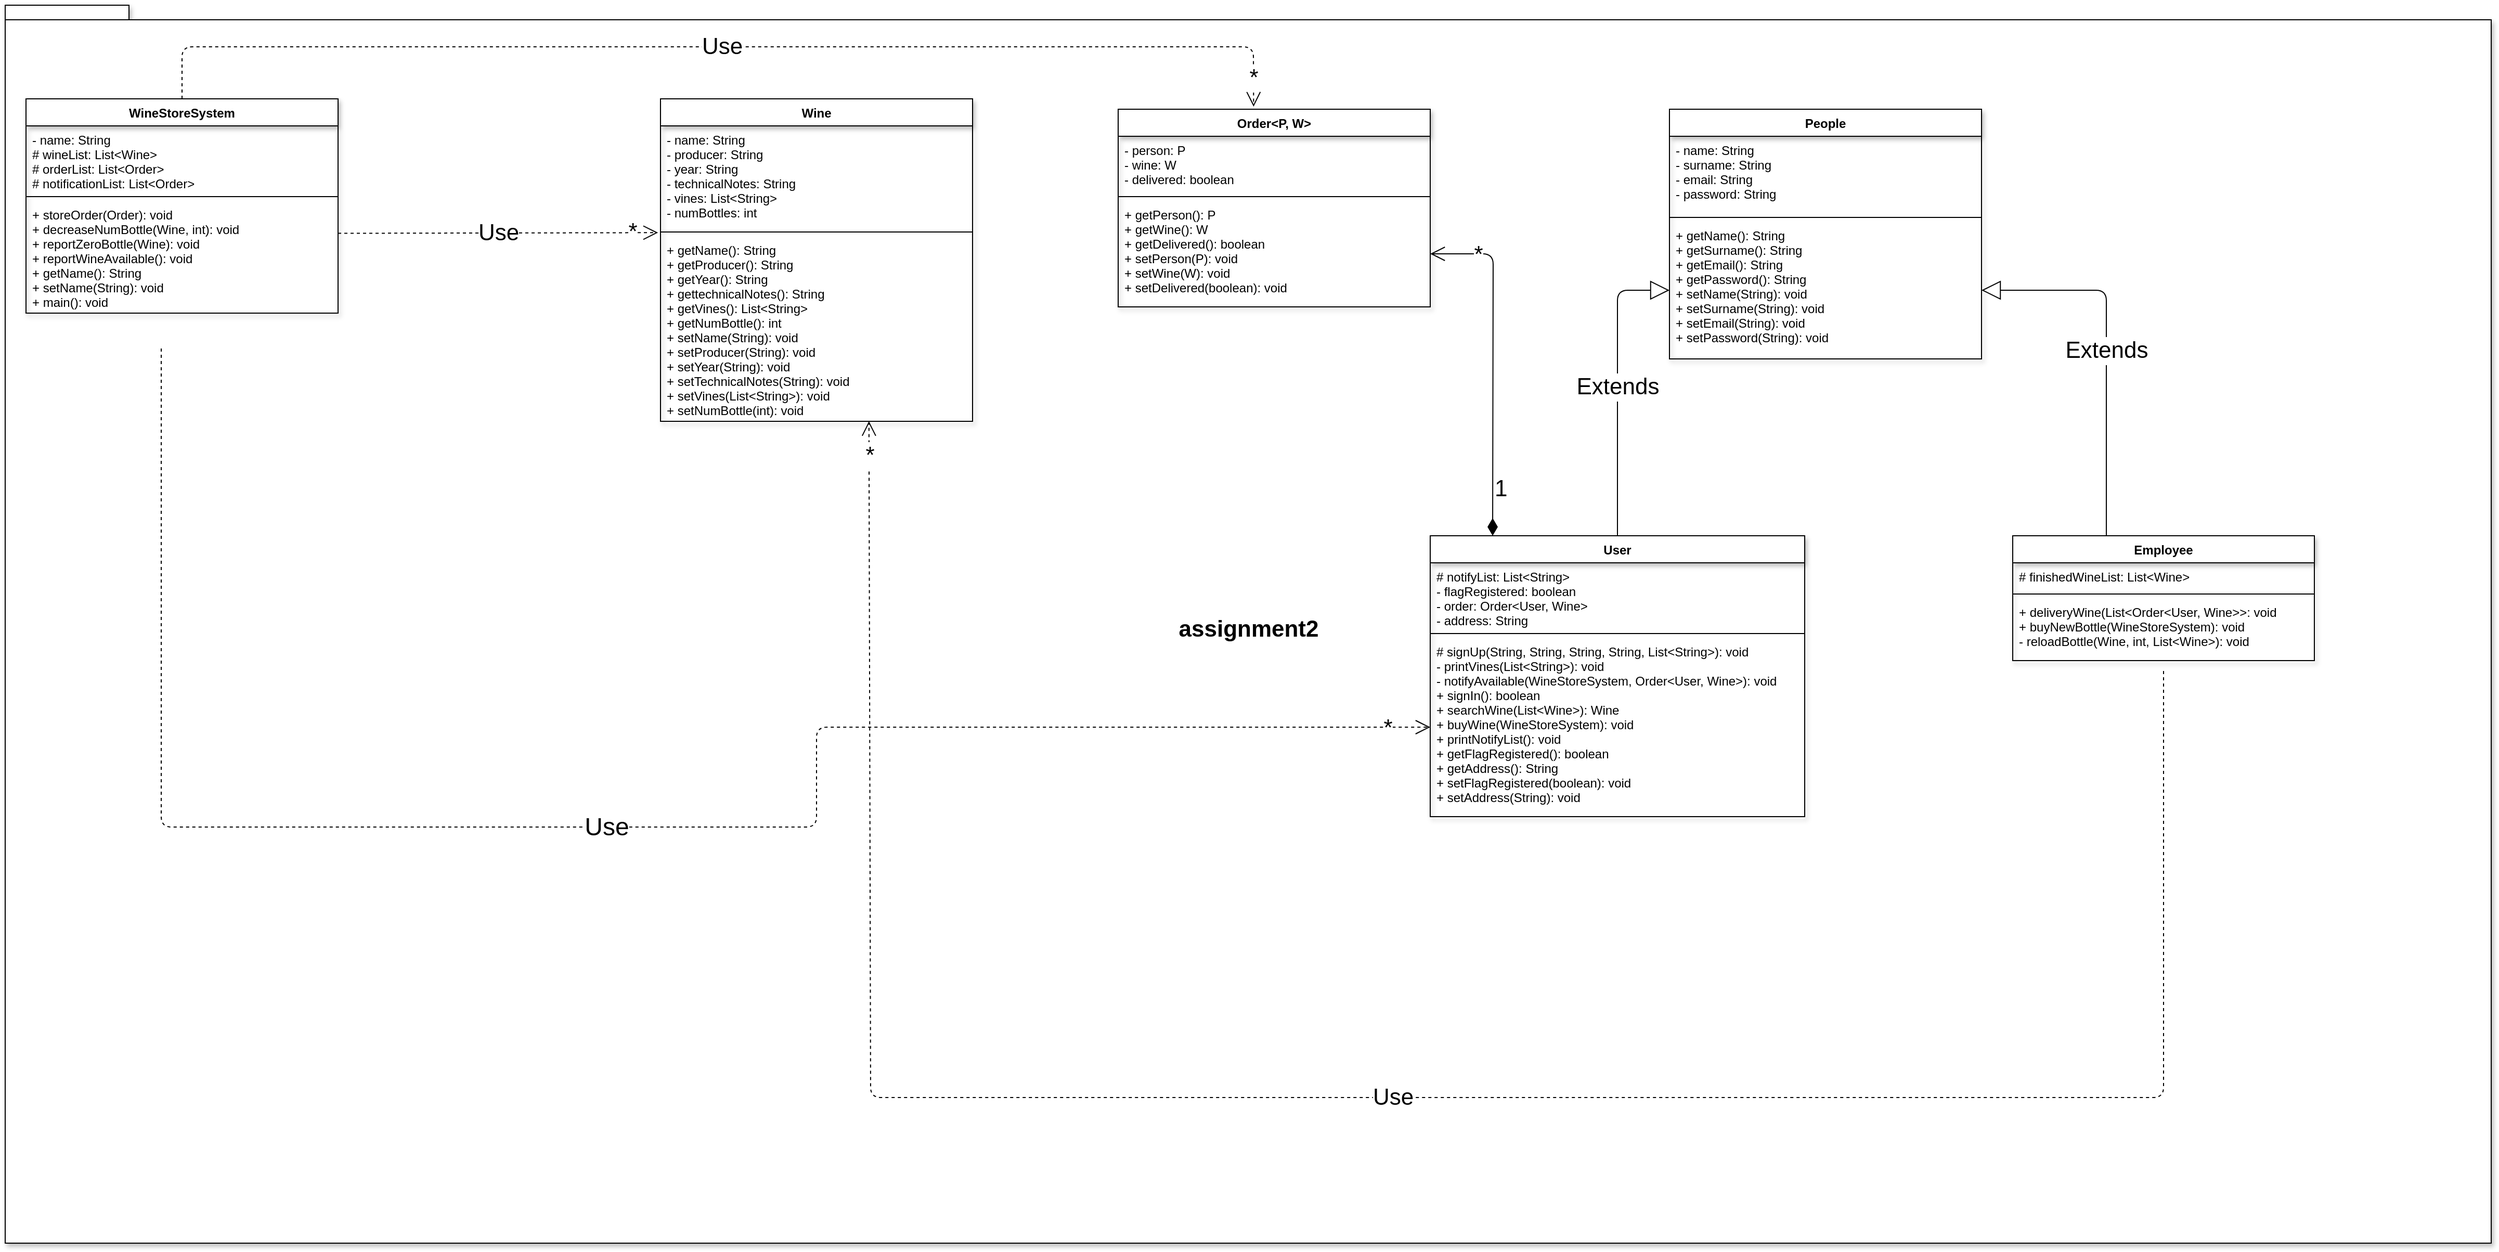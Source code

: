<mxfile version="13.7.9" type="device"><diagram id="C5RBs43oDa-KdzZeNtuy" name="Page-1"><mxGraphModel dx="4045" dy="2163" grid="1" gridSize="10" guides="1" tooltips="1" connect="1" arrows="1" fold="1" page="1" pageScale="1" pageWidth="827" pageHeight="1169" math="0" shadow="0"><root><mxCell id="WIyWlLk6GJQsqaUBKTNV-0"/><mxCell id="WIyWlLk6GJQsqaUBKTNV-1" parent="WIyWlLk6GJQsqaUBKTNV-0"/><mxCell id="qCmykBMLp0OlTMRvRT1X-6" value="&lt;font style=&quot;font-size: 22px&quot;&gt;assignment2&lt;/font&gt;" style="shape=folder;fontStyle=1;spacingTop=10;tabWidth=40;tabHeight=14;tabPosition=left;html=1;shadow=1;" parent="WIyWlLk6GJQsqaUBKTNV-1" vertex="1"><mxGeometry x="-2440" y="-700" width="2390" height="1190" as="geometry"/></mxCell><mxCell id="qJ3OQ1koBfKv4AMWiXKB-1" value="&lt;font style=&quot;font-size: 22px&quot;&gt;Use&lt;/font&gt;" style="endArrow=open;endSize=12;dashed=1;html=1;entryX=-0.008;entryY=-0.019;entryDx=0;entryDy=0;entryPerimeter=0;" parent="WIyWlLk6GJQsqaUBKTNV-1" target="qCmykBMLp0OlTMRvRT1X-23" edge="1"><mxGeometry width="160" relative="1" as="geometry"><mxPoint x="-2120" y="-480.71" as="sourcePoint"/><mxPoint x="-1960" y="-480.71" as="targetPoint"/></mxGeometry></mxCell><mxCell id="zHN26aIbcTdireu4JqRz-3" value="&lt;font style=&quot;font-size: 22px&quot;&gt;*&lt;/font&gt;" style="edgeLabel;html=1;align=center;verticalAlign=middle;resizable=0;points=[];" parent="qJ3OQ1koBfKv4AMWiXKB-1" vertex="1" connectable="0"><mxGeometry x="0.838" y="1" relative="1" as="geometry"><mxPoint as="offset"/></mxGeometry></mxCell><mxCell id="qJ3OQ1koBfKv4AMWiXKB-2" value="&lt;font style=&quot;font-size: 22px&quot;&gt;Use&lt;/font&gt;" style="endArrow=open;endSize=12;dashed=1;html=1;exitX=0.5;exitY=0;exitDx=0;exitDy=0;entryX=0.434;entryY=-0.013;entryDx=0;entryDy=0;entryPerimeter=0;" parent="WIyWlLk6GJQsqaUBKTNV-1" source="qCmykBMLp0OlTMRvRT1X-25" target="qCmykBMLp0OlTMRvRT1X-33" edge="1"><mxGeometry width="160" relative="1" as="geometry"><mxPoint x="-2260" y="-640" as="sourcePoint"/><mxPoint x="-2100" y="-640" as="targetPoint"/><Array as="points"><mxPoint x="-2270" y="-660"/><mxPoint x="-1750" y="-660"/><mxPoint x="-1470" y="-660"/><mxPoint x="-1240" y="-660"/></Array></mxGeometry></mxCell><mxCell id="zHN26aIbcTdireu4JqRz-1" value="&lt;font style=&quot;font-size: 22px&quot;&gt;*&lt;/font&gt;" style="edgeLabel;html=1;align=center;verticalAlign=middle;resizable=0;points=[];" parent="qJ3OQ1koBfKv4AMWiXKB-2" vertex="1" connectable="0"><mxGeometry x="0.951" relative="1" as="geometry"><mxPoint as="offset"/></mxGeometry></mxCell><mxCell id="qJ3OQ1koBfKv4AMWiXKB-4" value="&lt;font style=&quot;font-size: 22px&quot;&gt;Use&lt;/font&gt;" style="endArrow=open;endSize=12;dashed=1;html=1;entryX=0.668;entryY=0.999;entryDx=0;entryDy=0;entryPerimeter=0;" parent="WIyWlLk6GJQsqaUBKTNV-1" target="qCmykBMLp0OlTMRvRT1X-23" edge="1"><mxGeometry width="160" relative="1" as="geometry"><mxPoint x="-365" y="-60" as="sourcePoint"/><mxPoint x="-1300" y="-190" as="targetPoint"/><Array as="points"><mxPoint x="-365" y="350"/><mxPoint x="-1608" y="350"/></Array></mxGeometry></mxCell><mxCell id="zHN26aIbcTdireu4JqRz-0" value="&lt;font style=&quot;font-size: 22px&quot;&gt;*&lt;br&gt;&lt;/font&gt;" style="edgeLabel;html=1;align=center;verticalAlign=middle;resizable=0;points=[];" parent="qJ3OQ1koBfKv4AMWiXKB-4" vertex="1" connectable="0"><mxGeometry x="0.971" relative="1" as="geometry"><mxPoint as="offset"/></mxGeometry></mxCell><mxCell id="qCmykBMLp0OlTMRvRT1X-54" value="&lt;font style=&quot;font-size: 22px&quot;&gt;Extends&lt;/font&gt;" style="endArrow=block;endSize=16;endFill=0;html=1;entryX=0;entryY=0.5;entryDx=0;entryDy=0;exitX=0.5;exitY=0;exitDx=0;exitDy=0;" parent="WIyWlLk6GJQsqaUBKTNV-1" source="qCmykBMLp0OlTMRvRT1X-42" target="qCmykBMLp0OlTMRvRT1X-32" edge="1"><mxGeometry width="160" relative="1" as="geometry"><mxPoint x="-960" y="-190" as="sourcePoint"/><mxPoint x="-800" y="-190" as="targetPoint"/><Array as="points"><mxPoint x="-890" y="-426"/></Array></mxGeometry></mxCell><mxCell id="qCmykBMLp0OlTMRvRT1X-20" value="Wine" style="swimlane;fontStyle=1;align=center;verticalAlign=top;childLayout=stackLayout;horizontal=1;startSize=26;horizontalStack=0;resizeParent=1;resizeParentMax=0;resizeLast=0;collapsible=1;marginBottom=0;shadow=1;" parent="WIyWlLk6GJQsqaUBKTNV-1" vertex="1"><mxGeometry x="-1810" y="-610" width="300" height="310" as="geometry"/></mxCell><mxCell id="qCmykBMLp0OlTMRvRT1X-21" value="- name: String&#10;- producer: String&#10;- year: String&#10;- technicalNotes: String&#10;- vines: List&lt;String&gt;&#10;- numBottles: int&#10;" style="text;strokeColor=none;fillColor=none;align=left;verticalAlign=top;spacingLeft=4;spacingRight=4;overflow=hidden;rotatable=0;points=[[0,0.5],[1,0.5]];portConstraint=eastwest;" parent="qCmykBMLp0OlTMRvRT1X-20" vertex="1"><mxGeometry y="26" width="300" height="98" as="geometry"/></mxCell><mxCell id="qCmykBMLp0OlTMRvRT1X-22" value="" style="line;strokeWidth=1;fillColor=none;align=left;verticalAlign=middle;spacingTop=-1;spacingLeft=3;spacingRight=3;rotatable=0;labelPosition=right;points=[];portConstraint=eastwest;" parent="qCmykBMLp0OlTMRvRT1X-20" vertex="1"><mxGeometry y="124" width="300" height="8" as="geometry"/></mxCell><mxCell id="qCmykBMLp0OlTMRvRT1X-23" value="+ getName(): String&#10;+ getProducer(): String&#10;+ getYear(): String&#10;+ gettechnicalNotes(): String&#10;+ getVines(): List&lt;String&gt;&#10;+ getNumBottle(): int&#10;+ setName(String): void&#10;+ setProducer(String): void&#10;+ setYear(String): void&#10;+ setTechnicalNotes(String): void&#10;+ setVines(List&lt;String&gt;): void&#10;+ setNumBottle(int): void" style="text;strokeColor=none;fillColor=none;align=left;verticalAlign=top;spacingLeft=4;spacingRight=4;overflow=hidden;rotatable=0;points=[[0,0.5],[1,0.5]];portConstraint=eastwest;" parent="qCmykBMLp0OlTMRvRT1X-20" vertex="1"><mxGeometry y="132" width="300" height="178" as="geometry"/></mxCell><mxCell id="qCmykBMLp0OlTMRvRT1X-33" value="Order&lt;P, W&gt;" style="swimlane;fontStyle=1;align=center;verticalAlign=top;childLayout=stackLayout;horizontal=1;startSize=26;horizontalStack=0;resizeParent=1;resizeParentMax=0;resizeLast=0;collapsible=1;marginBottom=0;shadow=1;" parent="WIyWlLk6GJQsqaUBKTNV-1" vertex="1"><mxGeometry x="-1370" y="-600" width="300" height="190" as="geometry"/></mxCell><mxCell id="qCmykBMLp0OlTMRvRT1X-34" value="- person: P&#10;- wine: W&#10;- delivered: boolean&#10;" style="text;strokeColor=none;fillColor=none;align=left;verticalAlign=top;spacingLeft=4;spacingRight=4;overflow=hidden;rotatable=0;points=[[0,0.5],[1,0.5]];portConstraint=eastwest;" parent="qCmykBMLp0OlTMRvRT1X-33" vertex="1"><mxGeometry y="26" width="300" height="54" as="geometry"/></mxCell><mxCell id="qCmykBMLp0OlTMRvRT1X-35" value="" style="line;strokeWidth=1;fillColor=none;align=left;verticalAlign=middle;spacingTop=-1;spacingLeft=3;spacingRight=3;rotatable=0;labelPosition=right;points=[];portConstraint=eastwest;" parent="qCmykBMLp0OlTMRvRT1X-33" vertex="1"><mxGeometry y="80" width="300" height="8" as="geometry"/></mxCell><mxCell id="qCmykBMLp0OlTMRvRT1X-36" value="+ getPerson(): P&#10;+ getWine(): W&#10;+ getDelivered(): boolean&#10;+ setPerson(P): void&#10;+ setWine(W): void&#10;+ setDelivered(boolean): void&#10;" style="text;strokeColor=none;fillColor=none;align=left;verticalAlign=top;spacingLeft=4;spacingRight=4;overflow=hidden;rotatable=0;points=[[0,0.5],[1,0.5]];portConstraint=eastwest;" parent="qCmykBMLp0OlTMRvRT1X-33" vertex="1"><mxGeometry y="88" width="300" height="102" as="geometry"/></mxCell><mxCell id="qCmykBMLp0OlTMRvRT1X-29" value="People" style="swimlane;fontStyle=1;align=center;verticalAlign=top;childLayout=stackLayout;horizontal=1;startSize=26;horizontalStack=0;resizeParent=1;resizeParentMax=0;resizeLast=0;collapsible=1;marginBottom=0;shadow=1;" parent="WIyWlLk6GJQsqaUBKTNV-1" vertex="1"><mxGeometry x="-840" y="-600" width="300" height="240" as="geometry"/></mxCell><mxCell id="qCmykBMLp0OlTMRvRT1X-30" value="- name: String&#10;- surname: String&#10;- email: String&#10;- password: String" style="text;strokeColor=none;fillColor=none;align=left;verticalAlign=top;spacingLeft=4;spacingRight=4;overflow=hidden;rotatable=0;points=[[0,0.5],[1,0.5]];portConstraint=eastwest;" parent="qCmykBMLp0OlTMRvRT1X-29" vertex="1"><mxGeometry y="26" width="300" height="74" as="geometry"/></mxCell><mxCell id="qCmykBMLp0OlTMRvRT1X-31" value="" style="line;strokeWidth=1;fillColor=none;align=left;verticalAlign=middle;spacingTop=-1;spacingLeft=3;spacingRight=3;rotatable=0;labelPosition=right;points=[];portConstraint=eastwest;" parent="qCmykBMLp0OlTMRvRT1X-29" vertex="1"><mxGeometry y="100" width="300" height="8" as="geometry"/></mxCell><mxCell id="qCmykBMLp0OlTMRvRT1X-32" value="+ getName(): String&#10;+ getSurname(): String&#10;+ getEmail(): String&#10;+ getPassword(): String&#10;+ setName(String): void&#10;+ setSurname(String): void&#10;+ setEmail(String): void&#10;+ setPassword(String): void" style="text;strokeColor=none;fillColor=none;align=left;verticalAlign=top;spacingLeft=4;spacingRight=4;overflow=hidden;rotatable=0;points=[[0,0.5],[1,0.5]];portConstraint=eastwest;" parent="qCmykBMLp0OlTMRvRT1X-29" vertex="1"><mxGeometry y="108" width="300" height="132" as="geometry"/></mxCell><mxCell id="qCmykBMLp0OlTMRvRT1X-49" value="Employee" style="swimlane;fontStyle=1;align=center;verticalAlign=top;childLayout=stackLayout;horizontal=1;startSize=26;horizontalStack=0;resizeParent=1;resizeParentMax=0;resizeLast=0;collapsible=1;marginBottom=0;shadow=1;" parent="WIyWlLk6GJQsqaUBKTNV-1" vertex="1"><mxGeometry x="-510" y="-190" width="290" height="120" as="geometry"/></mxCell><mxCell id="qCmykBMLp0OlTMRvRT1X-55" value="&lt;font style=&quot;font-size: 22px&quot;&gt;Extends&lt;/font&gt;" style="endArrow=block;endSize=16;endFill=0;html=1;entryX=1;entryY=0.5;entryDx=0;entryDy=0;" parent="qCmykBMLp0OlTMRvRT1X-49" target="qCmykBMLp0OlTMRvRT1X-32" edge="1"><mxGeometry width="160" relative="1" as="geometry"><mxPoint x="90" as="sourcePoint"/><mxPoint x="250" as="targetPoint"/><Array as="points"><mxPoint x="90" y="-236"/></Array></mxGeometry></mxCell><mxCell id="qCmykBMLp0OlTMRvRT1X-51" value="# finishedWineList: List&lt;Wine&gt;" style="text;strokeColor=none;fillColor=none;align=left;verticalAlign=top;spacingLeft=4;spacingRight=4;overflow=hidden;rotatable=0;points=[[0,0.5],[1,0.5]];portConstraint=eastwest;" parent="qCmykBMLp0OlTMRvRT1X-49" vertex="1"><mxGeometry y="26" width="290" height="26" as="geometry"/></mxCell><mxCell id="qCmykBMLp0OlTMRvRT1X-52" value="" style="line;strokeWidth=1;fillColor=none;align=left;verticalAlign=middle;spacingTop=-1;spacingLeft=3;spacingRight=3;rotatable=0;labelPosition=right;points=[];portConstraint=eastwest;" parent="qCmykBMLp0OlTMRvRT1X-49" vertex="1"><mxGeometry y="52" width="290" height="8" as="geometry"/></mxCell><mxCell id="qCmykBMLp0OlTMRvRT1X-53" value="+ deliveryWine(List&lt;Order&lt;User, Wine&gt;&gt;: void&#10;+ buyNewBottle(WineStoreSystem): void&#10;- reloadBottle(Wine, int, List&lt;Wine&gt;): void&#10;" style="text;strokeColor=none;fillColor=none;align=left;verticalAlign=top;spacingLeft=4;spacingRight=4;overflow=hidden;rotatable=0;points=[[0,0.5],[1,0.5]];portConstraint=eastwest;" parent="qCmykBMLp0OlTMRvRT1X-49" vertex="1"><mxGeometry y="60" width="290" height="60" as="geometry"/></mxCell><mxCell id="qCmykBMLp0OlTMRvRT1X-42" value="User" style="swimlane;fontStyle=1;align=center;verticalAlign=top;childLayout=stackLayout;horizontal=1;startSize=26;horizontalStack=0;resizeParent=1;resizeParentMax=0;resizeLast=0;collapsible=1;marginBottom=0;shadow=1;" parent="WIyWlLk6GJQsqaUBKTNV-1" vertex="1"><mxGeometry x="-1070" y="-190" width="360" height="270" as="geometry"/></mxCell><mxCell id="qCmykBMLp0OlTMRvRT1X-43" value="# notifyList: List&lt;String&gt;&#10;- flagRegistered: boolean&#10;- order: Order&lt;User, Wine&gt;&#10;- address: String" style="text;strokeColor=none;fillColor=none;align=left;verticalAlign=top;spacingLeft=4;spacingRight=4;overflow=hidden;rotatable=0;points=[[0,0.5],[1,0.5]];portConstraint=eastwest;" parent="qCmykBMLp0OlTMRvRT1X-42" vertex="1"><mxGeometry y="26" width="360" height="64" as="geometry"/></mxCell><mxCell id="qCmykBMLp0OlTMRvRT1X-44" value="" style="line;strokeWidth=1;fillColor=none;align=left;verticalAlign=middle;spacingTop=-1;spacingLeft=3;spacingRight=3;rotatable=0;labelPosition=right;points=[];portConstraint=eastwest;" parent="qCmykBMLp0OlTMRvRT1X-42" vertex="1"><mxGeometry y="90" width="360" height="8" as="geometry"/></mxCell><mxCell id="qCmykBMLp0OlTMRvRT1X-45" value="# signUp(String, String, String, String, List&lt;String&gt;): void&#10;- printVines(List&lt;String&gt;): void&#10;- notifyAvailable(WineStoreSystem, Order&lt;User, Wine&gt;): void&#10;+ signIn(): boolean&#10;+ searchWine(List&lt;Wine&gt;): Wine&#10;+ buyWine(WineStoreSystem): void&#10;+ printNotifyList(): void&#10;+ getFlagRegistered(): boolean&#10;+ getAddress(): String&#10;+ setFlagRegistered(boolean): void&#10;+ setAddress(String): void&#10;" style="text;strokeColor=none;fillColor=none;align=left;verticalAlign=top;spacingLeft=4;spacingRight=4;overflow=hidden;rotatable=0;points=[[0,0.5],[1,0.5]];portConstraint=eastwest;" parent="qCmykBMLp0OlTMRvRT1X-42" vertex="1"><mxGeometry y="98" width="360" height="172" as="geometry"/></mxCell><mxCell id="qCmykBMLp0OlTMRvRT1X-56" value="&lt;font style=&quot;font-size: 22px&quot;&gt;1&lt;/font&gt;" style="endArrow=open;html=1;endSize=12;startArrow=diamondThin;startSize=14;startFill=1;edgeStyle=orthogonalEdgeStyle;align=left;verticalAlign=bottom;entryX=1;entryY=0.5;entryDx=0;entryDy=0;" parent="qCmykBMLp0OlTMRvRT1X-42" target="qCmykBMLp0OlTMRvRT1X-36" edge="1"><mxGeometry x="-0.819" relative="1" as="geometry"><mxPoint x="60" as="sourcePoint"/><mxPoint x="220" as="targetPoint"/><mxPoint as="offset"/></mxGeometry></mxCell><mxCell id="qCmykBMLp0OlTMRvRT1X-58" value="&lt;font style=&quot;font-size: 22px&quot;&gt;*&lt;/font&gt;" style="edgeLabel;html=1;align=center;verticalAlign=middle;resizable=0;points=[];" parent="qCmykBMLp0OlTMRvRT1X-56" vertex="1" connectable="0"><mxGeometry x="0.629" y="15" relative="1" as="geometry"><mxPoint as="offset"/></mxGeometry></mxCell><mxCell id="qCmykBMLp0OlTMRvRT1X-25" value="WineStoreSystem" style="swimlane;fontStyle=1;align=center;verticalAlign=top;childLayout=stackLayout;horizontal=1;startSize=26;horizontalStack=0;resizeParent=1;resizeParentMax=0;resizeLast=0;collapsible=1;marginBottom=0;shadow=1;" parent="WIyWlLk6GJQsqaUBKTNV-1" vertex="1"><mxGeometry x="-2420" y="-610" width="300" height="206" as="geometry"/></mxCell><mxCell id="qCmykBMLp0OlTMRvRT1X-26" value="- name: String&#10;# wineList: List&lt;Wine&gt;&#10;# orderList: List&lt;Order&gt;&#10;# notificationList: List&lt;Order&gt;&#10;" style="text;strokeColor=none;fillColor=none;align=left;verticalAlign=top;spacingLeft=4;spacingRight=4;overflow=hidden;rotatable=0;points=[[0,0.5],[1,0.5]];portConstraint=eastwest;" parent="qCmykBMLp0OlTMRvRT1X-25" vertex="1"><mxGeometry y="26" width="300" height="64" as="geometry"/></mxCell><mxCell id="qCmykBMLp0OlTMRvRT1X-27" value="" style="line;strokeWidth=1;fillColor=none;align=left;verticalAlign=middle;spacingTop=-1;spacingLeft=3;spacingRight=3;rotatable=0;labelPosition=right;points=[];portConstraint=eastwest;" parent="qCmykBMLp0OlTMRvRT1X-25" vertex="1"><mxGeometry y="90" width="300" height="8" as="geometry"/></mxCell><mxCell id="qCmykBMLp0OlTMRvRT1X-28" value="+ storeOrder(Order): void&#10;+ decreaseNumBottle(Wine, int): void&#10;+ reportZeroBottle(Wine): void&#10;+ reportWineAvailable(): void&#10;+ getName(): String&#10;+ setName(String): void&#10;+ main(): void" style="text;strokeColor=none;fillColor=none;align=left;verticalAlign=top;spacingLeft=4;spacingRight=4;overflow=hidden;rotatable=0;points=[[0,0.5],[1,0.5]];portConstraint=eastwest;" parent="qCmykBMLp0OlTMRvRT1X-25" vertex="1"><mxGeometry y="98" width="300" height="108" as="geometry"/></mxCell><mxCell id="qJ3OQ1koBfKv4AMWiXKB-3" value="&lt;font style=&quot;font-size: 24px&quot;&gt;Use&lt;/font&gt;" style="endArrow=open;endSize=12;dashed=1;html=1;entryX=0;entryY=0.5;entryDx=0;entryDy=0;" parent="qCmykBMLp0OlTMRvRT1X-25" target="qCmykBMLp0OlTMRvRT1X-45" edge="1"><mxGeometry width="160" relative="1" as="geometry"><mxPoint x="130" y="240" as="sourcePoint"/><mxPoint x="290" y="240" as="targetPoint"/><Array as="points"><mxPoint x="130" y="700"/><mxPoint x="760" y="700"/><mxPoint x="760" y="604"/></Array></mxGeometry></mxCell><mxCell id="zHN26aIbcTdireu4JqRz-2" value="&lt;font&gt;&lt;font style=&quot;font-size: 22px&quot;&gt;*&lt;/font&gt;&lt;br&gt;&lt;/font&gt;" style="edgeLabel;html=1;align=center;verticalAlign=middle;resizable=0;points=[];" parent="qJ3OQ1koBfKv4AMWiXKB-3" vertex="1" connectable="0"><mxGeometry x="0.954" y="-1" relative="1" as="geometry"><mxPoint as="offset"/></mxGeometry></mxCell></root></mxGraphModel></diagram></mxfile>